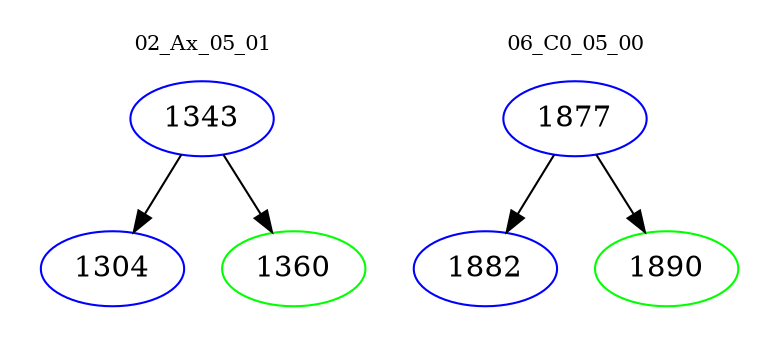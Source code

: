 digraph{
subgraph cluster_0 {
color = white
label = "02_Ax_05_01";
fontsize=10;
T0_1343 [label="1343", color="blue"]
T0_1343 -> T0_1304 [color="black"]
T0_1304 [label="1304", color="blue"]
T0_1343 -> T0_1360 [color="black"]
T0_1360 [label="1360", color="green"]
}
subgraph cluster_1 {
color = white
label = "06_C0_05_00";
fontsize=10;
T1_1877 [label="1877", color="blue"]
T1_1877 -> T1_1882 [color="black"]
T1_1882 [label="1882", color="blue"]
T1_1877 -> T1_1890 [color="black"]
T1_1890 [label="1890", color="green"]
}
}
